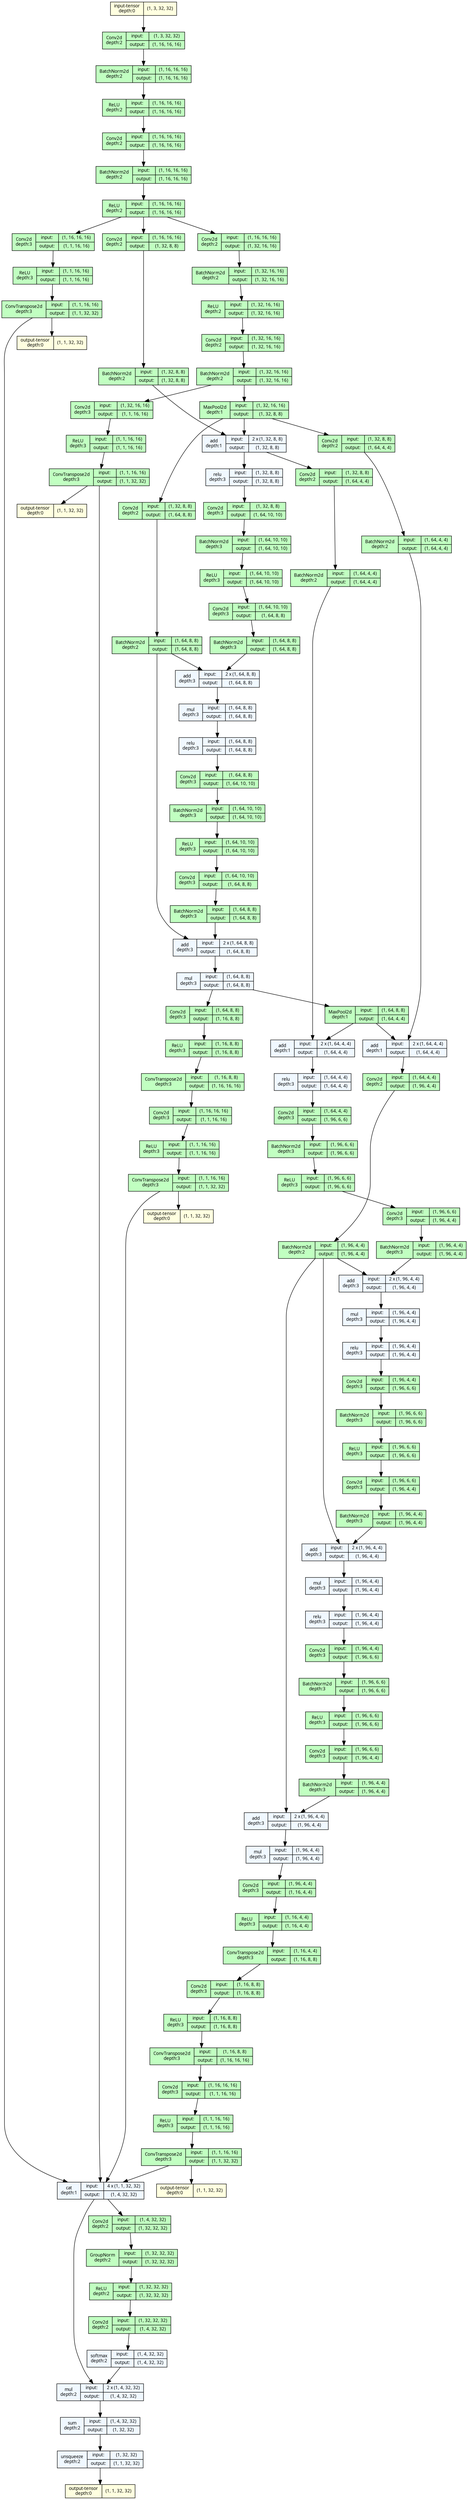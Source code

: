 strict digraph LDC {
	graph [ordering=in size="64.5,64.5"]
	node [align=left fontname="Linux libertine" fontsize=10 height=0.2 ranksep=0.1 shape=record style=filled]
	edge [fontsize=10]
	0 [label="input-tensor&#92;ndepth:0|(1, 3, 32, 32)" fillcolor=lightyellow]
	1 [label="Conv2d&#92;ndepth:2|{input:|output:}|{(1, 3, 32, 32)|(1, 16, 16, 16)}" fillcolor=darkseagreen1]
	2 [label="BatchNorm2d&#92;ndepth:2|{input:|output:}|{(1, 16, 16, 16)|(1, 16, 16, 16)}" fillcolor=darkseagreen1]
	3 [label="ReLU&#92;ndepth:2|{input:|output:}|{(1, 16, 16, 16)|(1, 16, 16, 16)}" fillcolor=darkseagreen1]
	4 [label="Conv2d&#92;ndepth:2|{input:|output:}|{(1, 16, 16, 16)|(1, 16, 16, 16)}" fillcolor=darkseagreen1]
	5 [label="BatchNorm2d&#92;ndepth:2|{input:|output:}|{(1, 16, 16, 16)|(1, 16, 16, 16)}" fillcolor=darkseagreen1]
	6 [label="ReLU&#92;ndepth:2|{input:|output:}|{(1, 16, 16, 16)|(1, 16, 16, 16)}" fillcolor=darkseagreen1]
	7 [label="Conv2d&#92;ndepth:2|{input:|output:}|{(1, 16, 16, 16)|(1, 32, 8, 8)}" fillcolor=darkseagreen1]
	8 [label="BatchNorm2d&#92;ndepth:2|{input:|output:}|{(1, 32, 8, 8)|(1, 32, 8, 8)}" fillcolor=darkseagreen1]
	9 [label="Conv2d&#92;ndepth:2|{input:|output:}|{(1, 16, 16, 16)|(1, 32, 16, 16)}" fillcolor=darkseagreen1]
	10 [label="BatchNorm2d&#92;ndepth:2|{input:|output:}|{(1, 32, 16, 16)|(1, 32, 16, 16)}" fillcolor=darkseagreen1]
	11 [label="ReLU&#92;ndepth:2|{input:|output:}|{(1, 32, 16, 16)|(1, 32, 16, 16)}" fillcolor=darkseagreen1]
	12 [label="Conv2d&#92;ndepth:2|{input:|output:}|{(1, 32, 16, 16)|(1, 32, 16, 16)}" fillcolor=darkseagreen1]
	13 [label="BatchNorm2d&#92;ndepth:2|{input:|output:}|{(1, 32, 16, 16)|(1, 32, 16, 16)}" fillcolor=darkseagreen1]
	14 [label="MaxPool2d&#92;ndepth:1|{input:|output:}|{(1, 32, 16, 16)|(1, 32, 8, 8)}" fillcolor=darkseagreen1]
	15 [label="add&#92;ndepth:1|{input:|output:}|{2 x (1, 32, 8, 8)|(1, 32, 8, 8)}" fillcolor=aliceblue]
	16 [label="Conv2d&#92;ndepth:2|{input:|output:}|{(1, 32, 8, 8)|(1, 64, 4, 4)}" fillcolor=darkseagreen1]
	17 [label="BatchNorm2d&#92;ndepth:2|{input:|output:}|{(1, 64, 4, 4)|(1, 64, 4, 4)}" fillcolor=darkseagreen1]
	18 [label="Conv2d&#92;ndepth:2|{input:|output:}|{(1, 32, 8, 8)|(1, 64, 8, 8)}" fillcolor=darkseagreen1]
	19 [label="BatchNorm2d&#92;ndepth:2|{input:|output:}|{(1, 64, 8, 8)|(1, 64, 8, 8)}" fillcolor=darkseagreen1]
	20 [label="relu&#92;ndepth:3|{input:|output:}|{(1, 32, 8, 8)|(1, 32, 8, 8)}" fillcolor=aliceblue]
	21 [label="Conv2d&#92;ndepth:3|{input:|output:}|{(1, 32, 8, 8)|(1, 64, 10, 10)}" fillcolor=darkseagreen1]
	22 [label="BatchNorm2d&#92;ndepth:3|{input:|output:}|{(1, 64, 10, 10)|(1, 64, 10, 10)}" fillcolor=darkseagreen1]
	23 [label="ReLU&#92;ndepth:3|{input:|output:}|{(1, 64, 10, 10)|(1, 64, 10, 10)}" fillcolor=darkseagreen1]
	24 [label="Conv2d&#92;ndepth:3|{input:|output:}|{(1, 64, 10, 10)|(1, 64, 8, 8)}" fillcolor=darkseagreen1]
	25 [label="BatchNorm2d&#92;ndepth:3|{input:|output:}|{(1, 64, 8, 8)|(1, 64, 8, 8)}" fillcolor=darkseagreen1]
	26 [label="add&#92;ndepth:3|{input:|output:}|{2 x (1, 64, 8, 8)|(1, 64, 8, 8)}" fillcolor=aliceblue]
	27 [label="mul&#92;ndepth:3|{input:|output:}|{(1, 64, 8, 8)|(1, 64, 8, 8)}" fillcolor=aliceblue]
	28 [label="relu&#92;ndepth:3|{input:|output:}|{(1, 64, 8, 8)|(1, 64, 8, 8)}" fillcolor=aliceblue]
	29 [label="Conv2d&#92;ndepth:3|{input:|output:}|{(1, 64, 8, 8)|(1, 64, 10, 10)}" fillcolor=darkseagreen1]
	30 [label="BatchNorm2d&#92;ndepth:3|{input:|output:}|{(1, 64, 10, 10)|(1, 64, 10, 10)}" fillcolor=darkseagreen1]
	31 [label="ReLU&#92;ndepth:3|{input:|output:}|{(1, 64, 10, 10)|(1, 64, 10, 10)}" fillcolor=darkseagreen1]
	32 [label="Conv2d&#92;ndepth:3|{input:|output:}|{(1, 64, 10, 10)|(1, 64, 8, 8)}" fillcolor=darkseagreen1]
	33 [label="BatchNorm2d&#92;ndepth:3|{input:|output:}|{(1, 64, 8, 8)|(1, 64, 8, 8)}" fillcolor=darkseagreen1]
	34 [label="add&#92;ndepth:3|{input:|output:}|{2 x (1, 64, 8, 8)|(1, 64, 8, 8)}" fillcolor=aliceblue]
	35 [label="mul&#92;ndepth:3|{input:|output:}|{(1, 64, 8, 8)|(1, 64, 8, 8)}" fillcolor=aliceblue]
	36 [label="MaxPool2d&#92;ndepth:1|{input:|output:}|{(1, 64, 8, 8)|(1, 64, 4, 4)}" fillcolor=darkseagreen1]
	37 [label="add&#92;ndepth:1|{input:|output:}|{2 x (1, 64, 4, 4)|(1, 64, 4, 4)}" fillcolor=aliceblue]
	38 [label="Conv2d&#92;ndepth:2|{input:|output:}|{(1, 32, 8, 8)|(1, 64, 4, 4)}" fillcolor=darkseagreen1]
	39 [label="BatchNorm2d&#92;ndepth:2|{input:|output:}|{(1, 64, 4, 4)|(1, 64, 4, 4)}" fillcolor=darkseagreen1]
	40 [label="add&#92;ndepth:1|{input:|output:}|{2 x (1, 64, 4, 4)|(1, 64, 4, 4)}" fillcolor=aliceblue]
	41 [label="Conv2d&#92;ndepth:2|{input:|output:}|{(1, 64, 4, 4)|(1, 96, 4, 4)}" fillcolor=darkseagreen1]
	42 [label="BatchNorm2d&#92;ndepth:2|{input:|output:}|{(1, 96, 4, 4)|(1, 96, 4, 4)}" fillcolor=darkseagreen1]
	43 [label="relu&#92;ndepth:3|{input:|output:}|{(1, 64, 4, 4)|(1, 64, 4, 4)}" fillcolor=aliceblue]
	44 [label="Conv2d&#92;ndepth:3|{input:|output:}|{(1, 64, 4, 4)|(1, 96, 6, 6)}" fillcolor=darkseagreen1]
	45 [label="BatchNorm2d&#92;ndepth:3|{input:|output:}|{(1, 96, 6, 6)|(1, 96, 6, 6)}" fillcolor=darkseagreen1]
	46 [label="ReLU&#92;ndepth:3|{input:|output:}|{(1, 96, 6, 6)|(1, 96, 6, 6)}" fillcolor=darkseagreen1]
	47 [label="Conv2d&#92;ndepth:3|{input:|output:}|{(1, 96, 6, 6)|(1, 96, 4, 4)}" fillcolor=darkseagreen1]
	48 [label="BatchNorm2d&#92;ndepth:3|{input:|output:}|{(1, 96, 4, 4)|(1, 96, 4, 4)}" fillcolor=darkseagreen1]
	49 [label="add&#92;ndepth:3|{input:|output:}|{2 x (1, 96, 4, 4)|(1, 96, 4, 4)}" fillcolor=aliceblue]
	50 [label="mul&#92;ndepth:3|{input:|output:}|{(1, 96, 4, 4)|(1, 96, 4, 4)}" fillcolor=aliceblue]
	51 [label="relu&#92;ndepth:3|{input:|output:}|{(1, 96, 4, 4)|(1, 96, 4, 4)}" fillcolor=aliceblue]
	52 [label="Conv2d&#92;ndepth:3|{input:|output:}|{(1, 96, 4, 4)|(1, 96, 6, 6)}" fillcolor=darkseagreen1]
	53 [label="BatchNorm2d&#92;ndepth:3|{input:|output:}|{(1, 96, 6, 6)|(1, 96, 6, 6)}" fillcolor=darkseagreen1]
	54 [label="ReLU&#92;ndepth:3|{input:|output:}|{(1, 96, 6, 6)|(1, 96, 6, 6)}" fillcolor=darkseagreen1]
	55 [label="Conv2d&#92;ndepth:3|{input:|output:}|{(1, 96, 6, 6)|(1, 96, 4, 4)}" fillcolor=darkseagreen1]
	56 [label="BatchNorm2d&#92;ndepth:3|{input:|output:}|{(1, 96, 4, 4)|(1, 96, 4, 4)}" fillcolor=darkseagreen1]
	57 [label="add&#92;ndepth:3|{input:|output:}|{2 x (1, 96, 4, 4)|(1, 96, 4, 4)}" fillcolor=aliceblue]
	58 [label="mul&#92;ndepth:3|{input:|output:}|{(1, 96, 4, 4)|(1, 96, 4, 4)}" fillcolor=aliceblue]
	59 [label="relu&#92;ndepth:3|{input:|output:}|{(1, 96, 4, 4)|(1, 96, 4, 4)}" fillcolor=aliceblue]
	60 [label="Conv2d&#92;ndepth:3|{input:|output:}|{(1, 96, 4, 4)|(1, 96, 6, 6)}" fillcolor=darkseagreen1]
	61 [label="BatchNorm2d&#92;ndepth:3|{input:|output:}|{(1, 96, 6, 6)|(1, 96, 6, 6)}" fillcolor=darkseagreen1]
	62 [label="ReLU&#92;ndepth:3|{input:|output:}|{(1, 96, 6, 6)|(1, 96, 6, 6)}" fillcolor=darkseagreen1]
	63 [label="Conv2d&#92;ndepth:3|{input:|output:}|{(1, 96, 6, 6)|(1, 96, 4, 4)}" fillcolor=darkseagreen1]
	64 [label="BatchNorm2d&#92;ndepth:3|{input:|output:}|{(1, 96, 4, 4)|(1, 96, 4, 4)}" fillcolor=darkseagreen1]
	65 [label="add&#92;ndepth:3|{input:|output:}|{2 x (1, 96, 4, 4)|(1, 96, 4, 4)}" fillcolor=aliceblue]
	66 [label="mul&#92;ndepth:3|{input:|output:}|{(1, 96, 4, 4)|(1, 96, 4, 4)}" fillcolor=aliceblue]
	67 [label="Conv2d&#92;ndepth:3|{input:|output:}|{(1, 16, 16, 16)|(1, 1, 16, 16)}" fillcolor=darkseagreen1]
	68 [label="ReLU&#92;ndepth:3|{input:|output:}|{(1, 1, 16, 16)|(1, 1, 16, 16)}" fillcolor=darkseagreen1]
	69 [label="ConvTranspose2d&#92;ndepth:3|{input:|output:}|{(1, 1, 16, 16)|(1, 1, 32, 32)}" fillcolor=darkseagreen1]
	70 [label="Conv2d&#92;ndepth:3|{input:|output:}|{(1, 32, 16, 16)|(1, 1, 16, 16)}" fillcolor=darkseagreen1]
	71 [label="ReLU&#92;ndepth:3|{input:|output:}|{(1, 1, 16, 16)|(1, 1, 16, 16)}" fillcolor=darkseagreen1]
	72 [label="ConvTranspose2d&#92;ndepth:3|{input:|output:}|{(1, 1, 16, 16)|(1, 1, 32, 32)}" fillcolor=darkseagreen1]
	73 [label="Conv2d&#92;ndepth:3|{input:|output:}|{(1, 64, 8, 8)|(1, 16, 8, 8)}" fillcolor=darkseagreen1]
	74 [label="ReLU&#92;ndepth:3|{input:|output:}|{(1, 16, 8, 8)|(1, 16, 8, 8)}" fillcolor=darkseagreen1]
	75 [label="ConvTranspose2d&#92;ndepth:3|{input:|output:}|{(1, 16, 8, 8)|(1, 16, 16, 16)}" fillcolor=darkseagreen1]
	76 [label="Conv2d&#92;ndepth:3|{input:|output:}|{(1, 16, 16, 16)|(1, 1, 16, 16)}" fillcolor=darkseagreen1]
	77 [label="ReLU&#92;ndepth:3|{input:|output:}|{(1, 1, 16, 16)|(1, 1, 16, 16)}" fillcolor=darkseagreen1]
	78 [label="ConvTranspose2d&#92;ndepth:3|{input:|output:}|{(1, 1, 16, 16)|(1, 1, 32, 32)}" fillcolor=darkseagreen1]
	79 [label="Conv2d&#92;ndepth:3|{input:|output:}|{(1, 96, 4, 4)|(1, 16, 4, 4)}" fillcolor=darkseagreen1]
	80 [label="ReLU&#92;ndepth:3|{input:|output:}|{(1, 16, 4, 4)|(1, 16, 4, 4)}" fillcolor=darkseagreen1]
	81 [label="ConvTranspose2d&#92;ndepth:3|{input:|output:}|{(1, 16, 4, 4)|(1, 16, 8, 8)}" fillcolor=darkseagreen1]
	82 [label="Conv2d&#92;ndepth:3|{input:|output:}|{(1, 16, 8, 8)|(1, 16, 8, 8)}" fillcolor=darkseagreen1]
	83 [label="ReLU&#92;ndepth:3|{input:|output:}|{(1, 16, 8, 8)|(1, 16, 8, 8)}" fillcolor=darkseagreen1]
	84 [label="ConvTranspose2d&#92;ndepth:3|{input:|output:}|{(1, 16, 8, 8)|(1, 16, 16, 16)}" fillcolor=darkseagreen1]
	85 [label="Conv2d&#92;ndepth:3|{input:|output:}|{(1, 16, 16, 16)|(1, 1, 16, 16)}" fillcolor=darkseagreen1]
	86 [label="ReLU&#92;ndepth:3|{input:|output:}|{(1, 1, 16, 16)|(1, 1, 16, 16)}" fillcolor=darkseagreen1]
	87 [label="ConvTranspose2d&#92;ndepth:3|{input:|output:}|{(1, 1, 16, 16)|(1, 1, 32, 32)}" fillcolor=darkseagreen1]
	88 [label="cat&#92;ndepth:1|{input:|output:}|{4 x (1, 1, 32, 32)|(1, 4, 32, 32)}" fillcolor=aliceblue]
	89 [label="Conv2d&#92;ndepth:2|{input:|output:}|{(1, 4, 32, 32)|(1, 32, 32, 32)}" fillcolor=darkseagreen1]
	90 [label="GroupNorm&#92;ndepth:2|{input:|output:}|{(1, 32, 32, 32)|(1, 32, 32, 32)}" fillcolor=darkseagreen1]
	91 [label="ReLU&#92;ndepth:2|{input:|output:}|{(1, 32, 32, 32)|(1, 32, 32, 32)}" fillcolor=darkseagreen1]
	92 [label="Conv2d&#92;ndepth:2|{input:|output:}|{(1, 32, 32, 32)|(1, 4, 32, 32)}" fillcolor=darkseagreen1]
	93 [label="softmax&#92;ndepth:2|{input:|output:}|{(1, 4, 32, 32)|(1, 4, 32, 32)}" fillcolor=aliceblue]
	94 [label="mul&#92;ndepth:2|{input:|output:}|{2 x (1, 4, 32, 32)|(1, 4, 32, 32)}" fillcolor=aliceblue]
	95 [label="sum&#92;ndepth:2|{input:|output:}|{(1, 4, 32, 32)|(1, 32, 32)}" fillcolor=aliceblue]
	96 [label="unsqueeze&#92;ndepth:2|{input:|output:}|{(1, 32, 32)|(1, 1, 32, 32)}" fillcolor=aliceblue]
	97 [label="output-tensor&#92;ndepth:0|(1, 1, 32, 32)" fillcolor=lightyellow]
	98 [label="output-tensor&#92;ndepth:0|(1, 1, 32, 32)" fillcolor=lightyellow]
	99 [label="output-tensor&#92;ndepth:0|(1, 1, 32, 32)" fillcolor=lightyellow]
	100 [label="output-tensor&#92;ndepth:0|(1, 1, 32, 32)" fillcolor=lightyellow]
	101 [label="output-tensor&#92;ndepth:0|(1, 1, 32, 32)" fillcolor=lightyellow]
	0 -> 1
	1 -> 2
	2 -> 3
	3 -> 4
	4 -> 5
	5 -> 6
	6 -> 7
	7 -> 8
	8 -> 15
	6 -> 9
	9 -> 10
	10 -> 11
	11 -> 12
	12 -> 13
	13 -> 14
	14 -> 15
	15 -> 16
	16 -> 17
	17 -> 37
	14 -> 18
	18 -> 19
	15 -> 20
	19 -> 26
	20 -> 21
	21 -> 22
	22 -> 23
	23 -> 24
	24 -> 25
	25 -> 26
	26 -> 27
	27 -> 28
	19 -> 34
	28 -> 29
	29 -> 30
	30 -> 31
	31 -> 32
	32 -> 33
	33 -> 34
	34 -> 35
	35 -> 36
	36 -> 37
	36 -> 40
	14 -> 38
	38 -> 39
	39 -> 40
	40 -> 41
	41 -> 42
	37 -> 43
	42 -> 49
	43 -> 44
	44 -> 45
	45 -> 46
	46 -> 47
	47 -> 48
	48 -> 49
	49 -> 50
	50 -> 51
	42 -> 57
	51 -> 52
	52 -> 53
	53 -> 54
	54 -> 55
	55 -> 56
	56 -> 57
	57 -> 58
	58 -> 59
	42 -> 65
	59 -> 60
	60 -> 61
	61 -> 62
	62 -> 63
	63 -> 64
	64 -> 65
	65 -> 66
	6 -> 67
	67 -> 68
	68 -> 69
	69 -> 88
	13 -> 70
	70 -> 71
	71 -> 72
	72 -> 88
	35 -> 73
	73 -> 74
	74 -> 75
	75 -> 76
	76 -> 77
	77 -> 78
	78 -> 88
	66 -> 79
	79 -> 80
	80 -> 81
	81 -> 82
	82 -> 83
	83 -> 84
	84 -> 85
	85 -> 86
	86 -> 87
	87 -> 88
	88 -> 89
	88 -> 94
	89 -> 90
	90 -> 91
	91 -> 92
	92 -> 93
	93 -> 94
	94 -> 95
	95 -> 96
	96 -> 97
	69 -> 98
	87 -> 99
	78 -> 100
	72 -> 101
}
strict digraph LDC_expanded {
	graph [ordering=in size="85.2,85.2"]
	node [align=left fontname="Linux libertine" fontsize=10 height=0.2 ranksep=0.1 shape=record style=filled]
	edge [fontsize=10]
	0 [label="input-tensor&#92;ndepth:0|(1, 3, 32, 32)" fillcolor=lightyellow]
	subgraph cluster_2 {
		fontsize=12 label=DoubleConvBlock labeljust=l style=dashed
		1 [label="Conv2d&#92;ndepth:2|{input:|output:}|{(1, 3, 32, 32)|(1, 16, 16, 16)}" fillcolor=darkseagreen1]
		2 [label="BatchNorm2d&#92;ndepth:2|{input:|output:}|{(1, 16, 16, 16)|(1, 16, 16, 16)}" fillcolor=darkseagreen1]
		3 [label="ReLU&#92;ndepth:2|{input:|output:}|{(1, 16, 16, 16)|(1, 16, 16, 16)}" fillcolor=darkseagreen1]
		4 [label="Conv2d&#92;ndepth:2|{input:|output:}|{(1, 16, 16, 16)|(1, 16, 16, 16)}" fillcolor=darkseagreen1]
		5 [label="BatchNorm2d&#92;ndepth:2|{input:|output:}|{(1, 16, 16, 16)|(1, 16, 16, 16)}" fillcolor=darkseagreen1]
		6 [label="ReLU&#92;ndepth:2|{input:|output:}|{(1, 16, 16, 16)|(1, 16, 16, 16)}" fillcolor=darkseagreen1]
	}
	subgraph cluster_3 {
		fontsize=12 label=SingleConvBlock labeljust=l style=dashed
		7 [label="Conv2d&#92;ndepth:2|{input:|output:}|{(1, 16, 16, 16)|(1, 32, 8, 8)}" fillcolor=darkseagreen1]
		8 [label="BatchNorm2d&#92;ndepth:2|{input:|output:}|{(1, 32, 8, 8)|(1, 32, 8, 8)}" fillcolor=darkseagreen1]
	}
	subgraph cluster_4 {
		fontsize=12 label=DoubleConvBlock labeljust=l style=dashed
		9 [label="Conv2d&#92;ndepth:2|{input:|output:}|{(1, 16, 16, 16)|(1, 32, 16, 16)}" fillcolor=darkseagreen1]
		10 [label="BatchNorm2d&#92;ndepth:2|{input:|output:}|{(1, 32, 16, 16)|(1, 32, 16, 16)}" fillcolor=darkseagreen1]
		11 [label="ReLU&#92;ndepth:2|{input:|output:}|{(1, 32, 16, 16)|(1, 32, 16, 16)}" fillcolor=darkseagreen1]
		12 [label="Conv2d&#92;ndepth:2|{input:|output:}|{(1, 32, 16, 16)|(1, 32, 16, 16)}" fillcolor=darkseagreen1]
		13 [label="BatchNorm2d&#92;ndepth:2|{input:|output:}|{(1, 32, 16, 16)|(1, 32, 16, 16)}" fillcolor=darkseagreen1]
	}
	14 [label="MaxPool2d&#92;ndepth:1|{input:|output:}|{(1, 32, 16, 16)|(1, 32, 8, 8)}" fillcolor=darkseagreen1]
	15 [label="add&#92;ndepth:1|{input:|output:}|{2 x (1, 32, 8, 8)|(1, 32, 8, 8)}" fillcolor=aliceblue]
	subgraph cluster_5 {
		fontsize=12 label=SingleConvBlock labeljust=l style=dashed
		16 [label="Conv2d&#92;ndepth:2|{input:|output:}|{(1, 32, 8, 8)|(1, 64, 4, 4)}" fillcolor=darkseagreen1]
		17 [label="BatchNorm2d&#92;ndepth:2|{input:|output:}|{(1, 64, 4, 4)|(1, 64, 4, 4)}" fillcolor=darkseagreen1]
	}
	subgraph cluster_6 {
		fontsize=12 label=SingleConvBlock labeljust=l style=dashed
		18 [label="Conv2d&#92;ndepth:2|{input:|output:}|{(1, 32, 8, 8)|(1, 64, 8, 8)}" fillcolor=darkseagreen1]
		19 [label="BatchNorm2d&#92;ndepth:2|{input:|output:}|{(1, 64, 8, 8)|(1, 64, 8, 8)}" fillcolor=darkseagreen1]
	}
	subgraph cluster_7 {
		fontsize=12 label=_DenseBlock labeljust=l style=dashed
		subgraph cluster_8 {
			fontsize=12 label=_DenseLayer labeljust=l style=dashed
			20 [label="relu&#92;ndepth:3|{input:|output:}|{(1, 32, 8, 8)|(1, 32, 8, 8)}" fillcolor=aliceblue]
			21 [label="Conv2d&#92;ndepth:3|{input:|output:}|{(1, 32, 8, 8)|(1, 64, 10, 10)}" fillcolor=darkseagreen1]
			22 [label="BatchNorm2d&#92;ndepth:3|{input:|output:}|{(1, 64, 10, 10)|(1, 64, 10, 10)}" fillcolor=darkseagreen1]
			23 [label="ReLU&#92;ndepth:3|{input:|output:}|{(1, 64, 10, 10)|(1, 64, 10, 10)}" fillcolor=darkseagreen1]
			24 [label="Conv2d&#92;ndepth:3|{input:|output:}|{(1, 64, 10, 10)|(1, 64, 8, 8)}" fillcolor=darkseagreen1]
			25 [label="BatchNorm2d&#92;ndepth:3|{input:|output:}|{(1, 64, 8, 8)|(1, 64, 8, 8)}" fillcolor=darkseagreen1]
			26 [label="add&#92;ndepth:3|{input:|output:}|{2 x (1, 64, 8, 8)|(1, 64, 8, 8)}" fillcolor=aliceblue]
			27 [label="mul&#92;ndepth:3|{input:|output:}|{(1, 64, 8, 8)|(1, 64, 8, 8)}" fillcolor=aliceblue]
		}
		subgraph cluster_9 {
			fontsize=12 label=_DenseLayer labeljust=l style=dashed
			28 [label="relu&#92;ndepth:3|{input:|output:}|{(1, 64, 8, 8)|(1, 64, 8, 8)}" fillcolor=aliceblue]
			29 [label="Conv2d&#92;ndepth:3|{input:|output:}|{(1, 64, 8, 8)|(1, 64, 10, 10)}" fillcolor=darkseagreen1]
			30 [label="BatchNorm2d&#92;ndepth:3|{input:|output:}|{(1, 64, 10, 10)|(1, 64, 10, 10)}" fillcolor=darkseagreen1]
			31 [label="ReLU&#92;ndepth:3|{input:|output:}|{(1, 64, 10, 10)|(1, 64, 10, 10)}" fillcolor=darkseagreen1]
			32 [label="Conv2d&#92;ndepth:3|{input:|output:}|{(1, 64, 10, 10)|(1, 64, 8, 8)}" fillcolor=darkseagreen1]
			33 [label="BatchNorm2d&#92;ndepth:3|{input:|output:}|{(1, 64, 8, 8)|(1, 64, 8, 8)}" fillcolor=darkseagreen1]
			34 [label="add&#92;ndepth:3|{input:|output:}|{2 x (1, 64, 8, 8)|(1, 64, 8, 8)}" fillcolor=aliceblue]
			35 [label="mul&#92;ndepth:3|{input:|output:}|{(1, 64, 8, 8)|(1, 64, 8, 8)}" fillcolor=aliceblue]
		}
	}
	36 [label="MaxPool2d&#92;ndepth:1|{input:|output:}|{(1, 64, 8, 8)|(1, 64, 4, 4)}" fillcolor=darkseagreen1]
	37 [label="add&#92;ndepth:1|{input:|output:}|{2 x (1, 64, 4, 4)|(1, 64, 4, 4)}" fillcolor=aliceblue]
	subgraph cluster_10 {
		fontsize=12 label=SingleConvBlock labeljust=l style=dashed
		38 [label="Conv2d&#92;ndepth:2|{input:|output:}|{(1, 32, 8, 8)|(1, 64, 4, 4)}" fillcolor=darkseagreen1]
		39 [label="BatchNorm2d&#92;ndepth:2|{input:|output:}|{(1, 64, 4, 4)|(1, 64, 4, 4)}" fillcolor=darkseagreen1]
	}
	40 [label="add&#92;ndepth:1|{input:|output:}|{2 x (1, 64, 4, 4)|(1, 64, 4, 4)}" fillcolor=aliceblue]
	subgraph cluster_11 {
		fontsize=12 label=SingleConvBlock labeljust=l style=dashed
		41 [label="Conv2d&#92;ndepth:2|{input:|output:}|{(1, 64, 4, 4)|(1, 96, 4, 4)}" fillcolor=darkseagreen1]
		42 [label="BatchNorm2d&#92;ndepth:2|{input:|output:}|{(1, 96, 4, 4)|(1, 96, 4, 4)}" fillcolor=darkseagreen1]
	}
	subgraph cluster_12 {
		fontsize=12 label=_DenseBlock labeljust=l style=dashed
		subgraph cluster_13 {
			fontsize=12 label=_DenseLayer labeljust=l style=dashed
			43 [label="relu&#92;ndepth:3|{input:|output:}|{(1, 64, 4, 4)|(1, 64, 4, 4)}" fillcolor=aliceblue]
			44 [label="Conv2d&#92;ndepth:3|{input:|output:}|{(1, 64, 4, 4)|(1, 96, 6, 6)}" fillcolor=darkseagreen1]
			45 [label="BatchNorm2d&#92;ndepth:3|{input:|output:}|{(1, 96, 6, 6)|(1, 96, 6, 6)}" fillcolor=darkseagreen1]
			46 [label="ReLU&#92;ndepth:3|{input:|output:}|{(1, 96, 6, 6)|(1, 96, 6, 6)}" fillcolor=darkseagreen1]
			47 [label="Conv2d&#92;ndepth:3|{input:|output:}|{(1, 96, 6, 6)|(1, 96, 4, 4)}" fillcolor=darkseagreen1]
			48 [label="BatchNorm2d&#92;ndepth:3|{input:|output:}|{(1, 96, 4, 4)|(1, 96, 4, 4)}" fillcolor=darkseagreen1]
			49 [label="add&#92;ndepth:3|{input:|output:}|{2 x (1, 96, 4, 4)|(1, 96, 4, 4)}" fillcolor=aliceblue]
			50 [label="mul&#92;ndepth:3|{input:|output:}|{(1, 96, 4, 4)|(1, 96, 4, 4)}" fillcolor=aliceblue]
		}
		subgraph cluster_14 {
			fontsize=12 label=_DenseLayer labeljust=l style=dashed
			51 [label="relu&#92;ndepth:3|{input:|output:}|{(1, 96, 4, 4)|(1, 96, 4, 4)}" fillcolor=aliceblue]
			52 [label="Conv2d&#92;ndepth:3|{input:|output:}|{(1, 96, 4, 4)|(1, 96, 6, 6)}" fillcolor=darkseagreen1]
			53 [label="BatchNorm2d&#92;ndepth:3|{input:|output:}|{(1, 96, 6, 6)|(1, 96, 6, 6)}" fillcolor=darkseagreen1]
			54 [label="ReLU&#92;ndepth:3|{input:|output:}|{(1, 96, 6, 6)|(1, 96, 6, 6)}" fillcolor=darkseagreen1]
			55 [label="Conv2d&#92;ndepth:3|{input:|output:}|{(1, 96, 6, 6)|(1, 96, 4, 4)}" fillcolor=darkseagreen1]
			56 [label="BatchNorm2d&#92;ndepth:3|{input:|output:}|{(1, 96, 4, 4)|(1, 96, 4, 4)}" fillcolor=darkseagreen1]
			57 [label="add&#92;ndepth:3|{input:|output:}|{2 x (1, 96, 4, 4)|(1, 96, 4, 4)}" fillcolor=aliceblue]
			58 [label="mul&#92;ndepth:3|{input:|output:}|{(1, 96, 4, 4)|(1, 96, 4, 4)}" fillcolor=aliceblue]
		}
		subgraph cluster_15 {
			fontsize=12 label=_DenseLayer labeljust=l style=dashed
			59 [label="relu&#92;ndepth:3|{input:|output:}|{(1, 96, 4, 4)|(1, 96, 4, 4)}" fillcolor=aliceblue]
			60 [label="Conv2d&#92;ndepth:3|{input:|output:}|{(1, 96, 4, 4)|(1, 96, 6, 6)}" fillcolor=darkseagreen1]
			61 [label="BatchNorm2d&#92;ndepth:3|{input:|output:}|{(1, 96, 6, 6)|(1, 96, 6, 6)}" fillcolor=darkseagreen1]
			62 [label="ReLU&#92;ndepth:3|{input:|output:}|{(1, 96, 6, 6)|(1, 96, 6, 6)}" fillcolor=darkseagreen1]
			63 [label="Conv2d&#92;ndepth:3|{input:|output:}|{(1, 96, 6, 6)|(1, 96, 4, 4)}" fillcolor=darkseagreen1]
			64 [label="BatchNorm2d&#92;ndepth:3|{input:|output:}|{(1, 96, 4, 4)|(1, 96, 4, 4)}" fillcolor=darkseagreen1]
			65 [label="add&#92;ndepth:3|{input:|output:}|{2 x (1, 96, 4, 4)|(1, 96, 4, 4)}" fillcolor=aliceblue]
			66 [label="mul&#92;ndepth:3|{input:|output:}|{(1, 96, 4, 4)|(1, 96, 4, 4)}" fillcolor=aliceblue]
		}
	}
	subgraph cluster_16 {
		fontsize=12 label=UpConvBlock labeljust=l style=dashed
		subgraph cluster_17 {
			fontsize=12 label=Sequential labeljust=l style=dashed
			67 [label="Conv2d&#92;ndepth:3|{input:|output:}|{(1, 16, 16, 16)|(1, 1, 16, 16)}" fillcolor=darkseagreen1]
			68 [label="ReLU&#92;ndepth:3|{input:|output:}|{(1, 1, 16, 16)|(1, 1, 16, 16)}" fillcolor=darkseagreen1]
			69 [label="ConvTranspose2d&#92;ndepth:3|{input:|output:}|{(1, 1, 16, 16)|(1, 1, 32, 32)}" fillcolor=darkseagreen1]
		}
	}
	subgraph cluster_18 {
		fontsize=12 label=UpConvBlock labeljust=l style=dashed
		subgraph cluster_19 {
			fontsize=12 label=Sequential labeljust=l style=dashed
			70 [label="Conv2d&#92;ndepth:3|{input:|output:}|{(1, 32, 16, 16)|(1, 1, 16, 16)}" fillcolor=darkseagreen1]
			71 [label="ReLU&#92;ndepth:3|{input:|output:}|{(1, 1, 16, 16)|(1, 1, 16, 16)}" fillcolor=darkseagreen1]
			72 [label="ConvTranspose2d&#92;ndepth:3|{input:|output:}|{(1, 1, 16, 16)|(1, 1, 32, 32)}" fillcolor=darkseagreen1]
		}
	}
	subgraph cluster_20 {
		fontsize=12 label=UpConvBlock labeljust=l style=dashed
		subgraph cluster_21 {
			fontsize=12 label=Sequential labeljust=l style=dashed
			73 [label="Conv2d&#92;ndepth:3|{input:|output:}|{(1, 64, 8, 8)|(1, 16, 8, 8)}" fillcolor=darkseagreen1]
			74 [label="ReLU&#92;ndepth:3|{input:|output:}|{(1, 16, 8, 8)|(1, 16, 8, 8)}" fillcolor=darkseagreen1]
			75 [label="ConvTranspose2d&#92;ndepth:3|{input:|output:}|{(1, 16, 8, 8)|(1, 16, 16, 16)}" fillcolor=darkseagreen1]
			76 [label="Conv2d&#92;ndepth:3|{input:|output:}|{(1, 16, 16, 16)|(1, 1, 16, 16)}" fillcolor=darkseagreen1]
			77 [label="ReLU&#92;ndepth:3|{input:|output:}|{(1, 1, 16, 16)|(1, 1, 16, 16)}" fillcolor=darkseagreen1]
			78 [label="ConvTranspose2d&#92;ndepth:3|{input:|output:}|{(1, 1, 16, 16)|(1, 1, 32, 32)}" fillcolor=darkseagreen1]
		}
	}
	subgraph cluster_22 {
		fontsize=12 label=UpConvBlock labeljust=l style=dashed
		subgraph cluster_23 {
			fontsize=12 label=Sequential labeljust=l style=dashed
			79 [label="Conv2d&#92;ndepth:3|{input:|output:}|{(1, 96, 4, 4)|(1, 16, 4, 4)}" fillcolor=darkseagreen1]
			80 [label="ReLU&#92;ndepth:3|{input:|output:}|{(1, 16, 4, 4)|(1, 16, 4, 4)}" fillcolor=darkseagreen1]
			81 [label="ConvTranspose2d&#92;ndepth:3|{input:|output:}|{(1, 16, 4, 4)|(1, 16, 8, 8)}" fillcolor=darkseagreen1]
			82 [label="Conv2d&#92;ndepth:3|{input:|output:}|{(1, 16, 8, 8)|(1, 16, 8, 8)}" fillcolor=darkseagreen1]
			83 [label="ReLU&#92;ndepth:3|{input:|output:}|{(1, 16, 8, 8)|(1, 16, 8, 8)}" fillcolor=darkseagreen1]
			84 [label="ConvTranspose2d&#92;ndepth:3|{input:|output:}|{(1, 16, 8, 8)|(1, 16, 16, 16)}" fillcolor=darkseagreen1]
			85 [label="Conv2d&#92;ndepth:3|{input:|output:}|{(1, 16, 16, 16)|(1, 1, 16, 16)}" fillcolor=darkseagreen1]
			86 [label="ReLU&#92;ndepth:3|{input:|output:}|{(1, 1, 16, 16)|(1, 1, 16, 16)}" fillcolor=darkseagreen1]
			87 [label="ConvTranspose2d&#92;ndepth:3|{input:|output:}|{(1, 1, 16, 16)|(1, 1, 32, 32)}" fillcolor=darkseagreen1]
		}
	}
	88 [label="cat&#92;ndepth:1|{input:|output:}|{4 x (1, 1, 32, 32)|(1, 4, 32, 32)}" fillcolor=aliceblue]
	subgraph cluster_24 {
		fontsize=12 label=CoFusion labeljust=l style=dashed
		89 [label="Conv2d&#92;ndepth:2|{input:|output:}|{(1, 4, 32, 32)|(1, 32, 32, 32)}" fillcolor=darkseagreen1]
		90 [label="GroupNorm&#92;ndepth:2|{input:|output:}|{(1, 32, 32, 32)|(1, 32, 32, 32)}" fillcolor=darkseagreen1]
		91 [label="ReLU&#92;ndepth:2|{input:|output:}|{(1, 32, 32, 32)|(1, 32, 32, 32)}" fillcolor=darkseagreen1]
		92 [label="Conv2d&#92;ndepth:2|{input:|output:}|{(1, 32, 32, 32)|(1, 4, 32, 32)}" fillcolor=darkseagreen1]
		93 [label="softmax&#92;ndepth:2|{input:|output:}|{(1, 4, 32, 32)|(1, 4, 32, 32)}" fillcolor=aliceblue]
		94 [label="mul&#92;ndepth:2|{input:|output:}|{2 x (1, 4, 32, 32)|(1, 4, 32, 32)}" fillcolor=aliceblue]
		95 [label="sum&#92;ndepth:2|{input:|output:}|{(1, 4, 32, 32)|(1, 32, 32)}" fillcolor=aliceblue]
		96 [label="unsqueeze&#92;ndepth:2|{input:|output:}|{(1, 32, 32)|(1, 1, 32, 32)}" fillcolor=aliceblue]
		97 [label="output-tensor&#92;ndepth:0|(1, 1, 32, 32)" fillcolor=lightyellow]
	}
	98 [label="output-tensor&#92;ndepth:0|(1, 1, 32, 32)" fillcolor=lightyellow]
	99 [label="output-tensor&#92;ndepth:0|(1, 1, 32, 32)" fillcolor=lightyellow]
	100 [label="output-tensor&#92;ndepth:0|(1, 1, 32, 32)" fillcolor=lightyellow]
	101 [label="output-tensor&#92;ndepth:0|(1, 1, 32, 32)" fillcolor=lightyellow]
	0 -> 1
	1 -> 2
	2 -> 3
	3 -> 4
	4 -> 5
	5 -> 6
	6 -> 7
	7 -> 8
	8 -> 15
	6 -> 9
	9 -> 10
	10 -> 11
	11 -> 12
	12 -> 13
	13 -> 14
	14 -> 15
	15 -> 16
	16 -> 17
	17 -> 37
	14 -> 18
	18 -> 19
	15 -> 20
	19 -> 26
	20 -> 21
	21 -> 22
	22 -> 23
	23 -> 24
	24 -> 25
	25 -> 26
	26 -> 27
	27 -> 28
	19 -> 34
	28 -> 29
	29 -> 30
	30 -> 31
	31 -> 32
	32 -> 33
	33 -> 34
	34 -> 35
	35 -> 36
	36 -> 37
	36 -> 40
	14 -> 38
	38 -> 39
	39 -> 40
	40 -> 41
	41 -> 42
	37 -> 43
	42 -> 49
	43 -> 44
	44 -> 45
	45 -> 46
	46 -> 47
	47 -> 48
	48 -> 49
	49 -> 50
	50 -> 51
	42 -> 57
	51 -> 52
	52 -> 53
	53 -> 54
	54 -> 55
	55 -> 56
	56 -> 57
	57 -> 58
	58 -> 59
	42 -> 65
	59 -> 60
	60 -> 61
	61 -> 62
	62 -> 63
	63 -> 64
	64 -> 65
	65 -> 66
	6 -> 67
	67 -> 68
	68 -> 69
	69 -> 88
	13 -> 70
	70 -> 71
	71 -> 72
	72 -> 88
	35 -> 73
	73 -> 74
	74 -> 75
	75 -> 76
	76 -> 77
	77 -> 78
	78 -> 88
	66 -> 79
	79 -> 80
	80 -> 81
	81 -> 82
	82 -> 83
	83 -> 84
	84 -> 85
	85 -> 86
	86 -> 87
	87 -> 88
	88 -> 89
	88 -> 94
	89 -> 90
	90 -> 91
	91 -> 92
	92 -> 93
	93 -> 94
	94 -> 95
	95 -> 96
	96 -> 97
	78 -> 98
	72 -> 99
	69 -> 100
	87 -> 101
}
